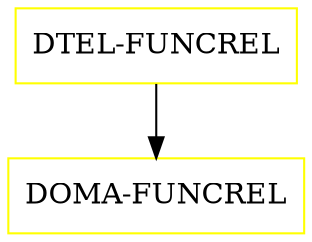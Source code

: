 digraph G {
  "DTEL-FUNCREL" [shape=box,color=yellow];
  "DOMA-FUNCREL" [shape=box,color=yellow,URL="./DOMA_FUNCREL.html"];
  "DTEL-FUNCREL" -> "DOMA-FUNCREL";
}
